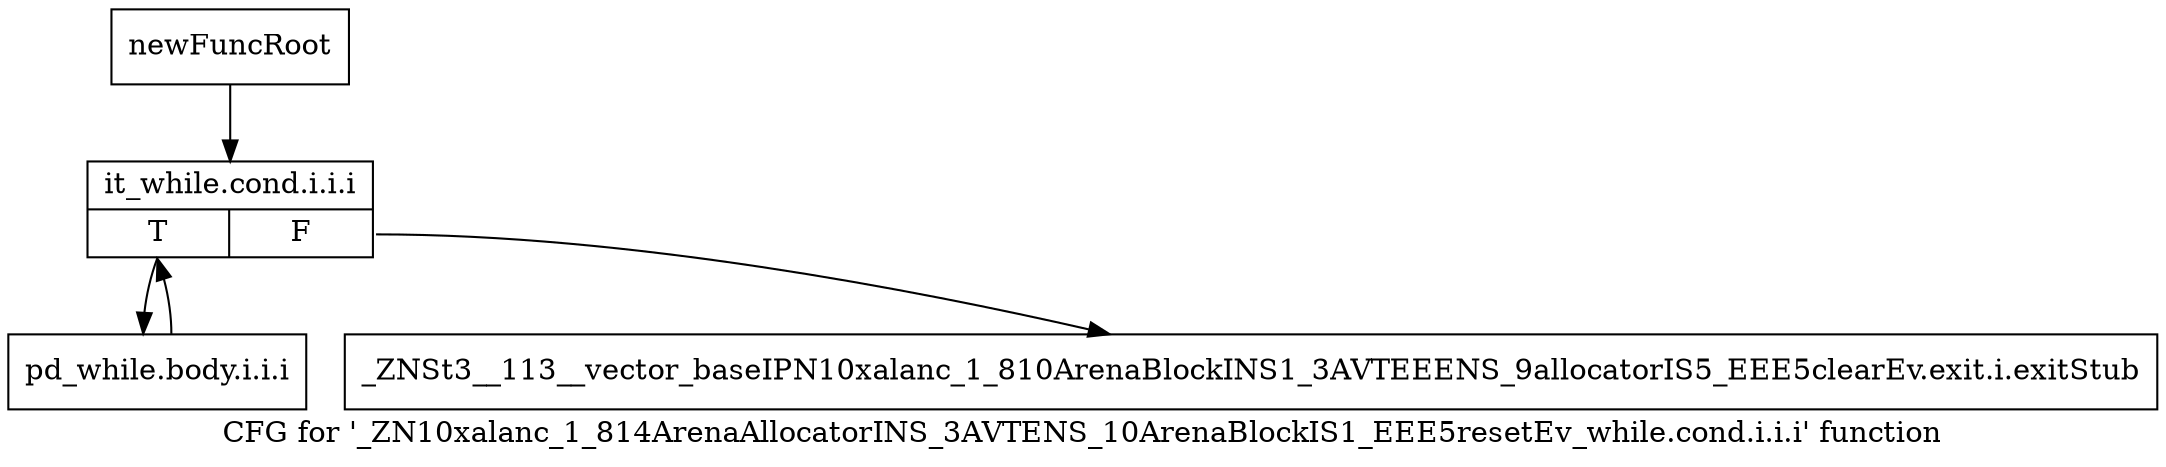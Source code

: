 digraph "CFG for '_ZN10xalanc_1_814ArenaAllocatorINS_3AVTENS_10ArenaBlockIS1_EEE5resetEv_while.cond.i.i.i' function" {
	label="CFG for '_ZN10xalanc_1_814ArenaAllocatorINS_3AVTENS_10ArenaBlockIS1_EEE5resetEv_while.cond.i.i.i' function";

	Node0xa046d70 [shape=record,label="{newFuncRoot}"];
	Node0xa046d70 -> Node0xa046e10;
	Node0xa046dc0 [shape=record,label="{_ZNSt3__113__vector_baseIPN10xalanc_1_810ArenaBlockINS1_3AVTEEENS_9allocatorIS5_EEE5clearEv.exit.i.exitStub}"];
	Node0xa046e10 [shape=record,label="{it_while.cond.i.i.i|{<s0>T|<s1>F}}"];
	Node0xa046e10:s0 -> Node0xa046e60;
	Node0xa046e10:s1 -> Node0xa046dc0;
	Node0xa046e60 [shape=record,label="{pd_while.body.i.i.i}"];
	Node0xa046e60 -> Node0xa046e10;
}
